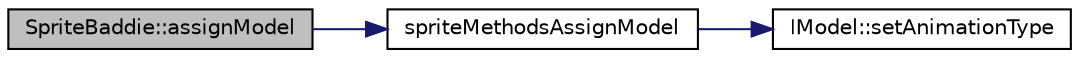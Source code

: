 digraph "SpriteBaddie::assignModel"
{
 // LATEX_PDF_SIZE
  edge [fontname="Helvetica",fontsize="10",labelfontname="Helvetica",labelfontsize="10"];
  node [fontname="Helvetica",fontsize="10",shape=record];
  rankdir="LR";
  Node1 [label="SpriteBaddie::assignModel",height=0.2,width=0.4,color="black", fillcolor="grey75", style="filled", fontcolor="black",tooltip=" "];
  Node1 -> Node2 [color="midnightblue",fontsize="10",style="solid"];
  Node2 [label="spriteMethodsAssignModel",height=0.2,width=0.4,color="black", fillcolor="white", style="filled",URL="$_sprite_methods_8cpp.html#a0353a1f314bbaac068a68198e616962a",tooltip=" "];
  Node2 -> Node3 [color="midnightblue",fontsize="10",style="solid"];
  Node3 [label="IModel::setAnimationType",height=0.2,width=0.4,color="black", fillcolor="white", style="filled",URL="$class_i_model.html#af95a96f345d05c3283940872e6a3fc74",tooltip=" "];
}

